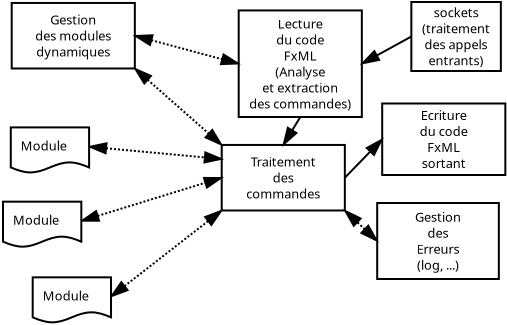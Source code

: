 <?xml version="1.0"?>
<diagram xmlns:dia="http://www.lysator.liu.se/~alla/dia/">
  <diagramdata>
    <attribute name="background">
      <color val="#ffffff"/>
    </attribute>
    <attribute name="paper">
      <composite type="paper">
        <attribute name="name">
          <string>#A4#</string>
        </attribute>
        <attribute name="tmargin">
          <real val="1.02"/>
        </attribute>
        <attribute name="bmargin">
          <real val="1.02"/>
        </attribute>
        <attribute name="lmargin">
          <real val="1.02"/>
        </attribute>
        <attribute name="rmargin">
          <real val="1.02"/>
        </attribute>
        <attribute name="is_portrait">
          <boolean val="false"/>
        </attribute>
        <attribute name="scaling">
          <real val="1"/>
        </attribute>
        <attribute name="fitto">
          <boolean val="false"/>
        </attribute>
      </composite>
    </attribute>
    <attribute name="grid">
      <composite type="grid">
        <attribute name="width_x">
          <real val="1"/>
        </attribute>
        <attribute name="width_y">
          <real val="1"/>
        </attribute>
        <attribute name="visible_x">
          <int val="1"/>
        </attribute>
        <attribute name="visible_y">
          <int val="1"/>
        </attribute>
      </composite>
    </attribute>
    <attribute name="guides">
      <composite type="guides">
        <attribute name="hguides"/>
        <attribute name="vguides"/>
      </composite>
    </attribute>
  </diagramdata>
  <layer name="Background" visible="true">
    <group>
      <object type="Standard - Box" version="0" id="O0">
        <attribute name="obj_pos">
          <point val="22.479,0.641"/>
        </attribute>
        <attribute name="obj_bb">
          <rectangle val="22.429,0.591;27.004,4.141"/>
        </attribute>
        <attribute name="elem_corner">
          <point val="22.479,0.641"/>
        </attribute>
        <attribute name="elem_width">
          <real val="4.475"/>
        </attribute>
        <attribute name="elem_height">
          <real val="3.45"/>
        </attribute>
        <attribute name="show_background">
          <boolean val="true"/>
        </attribute>
      </object>
      <object type="Standard - Text" version="0" id="O1">
        <attribute name="obj_pos">
          <point val="24.717,1.406"/>
        </attribute>
        <attribute name="obj_bb">
          <rectangle val="22.726,0.766;26.708,3.966"/>
        </attribute>
        <attribute name="text">
          <composite type="text">
            <attribute name="string">
              <string>#sockets
(traitement
des appels
entrants)#</string>
            </attribute>
            <attribute name="font">
              <font name="Helvetica"/>
            </attribute>
            <attribute name="height">
              <real val="0.8"/>
            </attribute>
            <attribute name="pos">
              <point val="24.717,1.406"/>
            </attribute>
            <attribute name="color">
              <color val="#000000"/>
            </attribute>
            <attribute name="alignment">
              <enum val="1"/>
            </attribute>
          </composite>
        </attribute>
      </object>
    </group>
    <group>
      <object type="Standard - Box" version="0" id="O2">
        <attribute name="obj_pos">
          <point val="13.847,1.063"/>
        </attribute>
        <attribute name="obj_bb">
          <rectangle val="13.797,1.013;20.054,6.441"/>
        </attribute>
        <attribute name="elem_corner">
          <point val="13.847,1.063"/>
        </attribute>
        <attribute name="elem_width">
          <real val="6.157"/>
        </attribute>
        <attribute name="elem_height">
          <real val="5.327"/>
        </attribute>
        <attribute name="show_background">
          <boolean val="true"/>
        </attribute>
      </object>
      <object type="Standard - Text" version="0" id="O3">
        <attribute name="obj_pos">
          <point val="16.926,1.967"/>
        </attribute>
        <attribute name="obj_bb">
          <rectangle val="13.82,1.327;20.032,6.127"/>
        </attribute>
        <attribute name="text">
          <composite type="text">
            <attribute name="string">
              <string>#Lecture
du code
FxML
(Analyse
et extraction
des commandes)#</string>
            </attribute>
            <attribute name="font">
              <font name="Helvetica"/>
            </attribute>
            <attribute name="height">
              <real val="0.8"/>
            </attribute>
            <attribute name="pos">
              <point val="16.926,1.967"/>
            </attribute>
            <attribute name="color">
              <color val="#000000"/>
            </attribute>
            <attribute name="alignment">
              <enum val="1"/>
            </attribute>
          </composite>
        </attribute>
      </object>
    </group>
    <object type="Standard - Line" version="0" id="O4">
      <attribute name="obj_pos">
        <point val="20.004,3.727"/>
      </attribute>
      <attribute name="obj_bb">
        <rectangle val="19.454,1.816;23.029,4.277"/>
      </attribute>
      <attribute name="conn_endpoints">
        <point val="20.004,3.727"/>
        <point val="22.479,2.366"/>
      </attribute>
      <attribute name="numcp">
        <int val="1"/>
      </attribute>
      <attribute name="start_arrow">
        <enum val="3"/>
      </attribute>
      <attribute name="start_arrow_length">
        <real val="0.8"/>
      </attribute>
      <attribute name="start_arrow_width">
        <real val="0.5"/>
      </attribute>
      <connections>
        <connection handle="0" to="O2" connection="4"/>
        <connection handle="1" to="O0" connection="3"/>
      </connections>
    </object>
    <group>
      <object type="Standard - Box" version="0" id="O5">
        <attribute name="obj_pos">
          <point val="2.497,0.688"/>
        </attribute>
        <attribute name="obj_bb">
          <rectangle val="2.447,0.638;8.704,4.016"/>
        </attribute>
        <attribute name="elem_corner">
          <point val="2.497,0.688"/>
        </attribute>
        <attribute name="elem_width">
          <real val="6.157"/>
        </attribute>
        <attribute name="elem_height">
          <real val="3.277"/>
        </attribute>
        <attribute name="show_background">
          <boolean val="true"/>
        </attribute>
      </object>
      <object type="Standard - Text" version="0" id="O6">
        <attribute name="obj_pos">
          <point val="5.576,1.767"/>
        </attribute>
        <attribute name="obj_bb">
          <rectangle val="3.258,1.127;7.894,3.527"/>
        </attribute>
        <attribute name="text">
          <composite type="text">
            <attribute name="string">
              <string>#Gestion
des modules
dynamiques#</string>
            </attribute>
            <attribute name="font">
              <font name="Helvetica"/>
            </attribute>
            <attribute name="height">
              <real val="0.8"/>
            </attribute>
            <attribute name="pos">
              <point val="5.576,1.767"/>
            </attribute>
            <attribute name="color">
              <color val="#000000"/>
            </attribute>
            <attribute name="alignment">
              <enum val="1"/>
            </attribute>
          </composite>
        </attribute>
      </object>
    </group>
    <object type="Standard - Line" version="0" id="O7">
      <attribute name="obj_pos">
        <point val="8.654,2.327"/>
      </attribute>
      <attribute name="obj_bb">
        <rectangle val="8.104,1.777;14.397,4.277"/>
      </attribute>
      <attribute name="conn_endpoints">
        <point val="8.654,2.327"/>
        <point val="13.847,3.727"/>
      </attribute>
      <attribute name="numcp">
        <int val="1"/>
      </attribute>
      <attribute name="line_style">
        <enum val="4"/>
      </attribute>
      <attribute name="start_arrow">
        <enum val="3"/>
      </attribute>
      <attribute name="start_arrow_length">
        <real val="0.8"/>
      </attribute>
      <attribute name="start_arrow_width">
        <real val="0.5"/>
      </attribute>
      <attribute name="end_arrow">
        <enum val="3"/>
      </attribute>
      <attribute name="end_arrow_length">
        <real val="0.8"/>
      </attribute>
      <attribute name="end_arrow_width">
        <real val="0.5"/>
      </attribute>
      <connections>
        <connection handle="0" to="O5" connection="4"/>
        <connection handle="1" to="O2" connection="3"/>
      </connections>
    </object>
    <group>
      <object type="Standard - Box" version="0" id="O8">
        <attribute name="obj_pos">
          <point val="12.997,7.788"/>
        </attribute>
        <attribute name="obj_bb">
          <rectangle val="12.947,7.738;19.204,11.116"/>
        </attribute>
        <attribute name="elem_corner">
          <point val="12.997,7.788"/>
        </attribute>
        <attribute name="elem_width">
          <real val="6.157"/>
        </attribute>
        <attribute name="elem_height">
          <real val="3.277"/>
        </attribute>
        <attribute name="show_background">
          <boolean val="true"/>
        </attribute>
      </object>
      <object type="Standard - Text" version="0" id="O9">
        <attribute name="obj_pos">
          <point val="16.076,8.867"/>
        </attribute>
        <attribute name="obj_bb">
          <rectangle val="13.843,8.227;18.309,10.627"/>
        </attribute>
        <attribute name="text">
          <composite type="text">
            <attribute name="string">
              <string>#Traitement
des
commandes#</string>
            </attribute>
            <attribute name="font">
              <font name="Helvetica"/>
            </attribute>
            <attribute name="height">
              <real val="0.8"/>
            </attribute>
            <attribute name="pos">
              <point val="16.076,8.867"/>
            </attribute>
            <attribute name="color">
              <color val="#000000"/>
            </attribute>
            <attribute name="alignment">
              <enum val="1"/>
            </attribute>
          </composite>
        </attribute>
      </object>
    </group>
    <object type="Standard - Line" version="0" id="O10">
      <attribute name="obj_pos">
        <point val="8.654,3.966"/>
      </attribute>
      <attribute name="obj_bb">
        <rectangle val="8.104,3.416;13.547,8.338"/>
      </attribute>
      <attribute name="conn_endpoints">
        <point val="8.654,3.966"/>
        <point val="12.997,7.788"/>
      </attribute>
      <attribute name="numcp">
        <int val="1"/>
      </attribute>
      <attribute name="line_style">
        <enum val="4"/>
      </attribute>
      <attribute name="start_arrow">
        <enum val="3"/>
      </attribute>
      <attribute name="start_arrow_length">
        <real val="0.8"/>
      </attribute>
      <attribute name="start_arrow_width">
        <real val="0.5"/>
      </attribute>
      <attribute name="end_arrow">
        <enum val="3"/>
      </attribute>
      <attribute name="end_arrow_length">
        <real val="0.8"/>
      </attribute>
      <attribute name="end_arrow_width">
        <real val="0.5"/>
      </attribute>
      <connections>
        <connection handle="0" to="O5" connection="7"/>
        <connection handle="1" to="O8" connection="0"/>
      </connections>
    </object>
    <object type="Standard - Line" version="0" id="O11">
      <attribute name="obj_pos">
        <point val="6.367,7.876"/>
      </attribute>
      <attribute name="obj_bb">
        <rectangle val="5.817,7.326;13.554,9.041"/>
      </attribute>
      <attribute name="conn_endpoints">
        <point val="6.367,7.876"/>
        <point val="13.004,8.491"/>
      </attribute>
      <attribute name="numcp">
        <int val="1"/>
      </attribute>
      <attribute name="line_style">
        <enum val="4"/>
      </attribute>
      <attribute name="start_arrow">
        <enum val="3"/>
      </attribute>
      <attribute name="start_arrow_length">
        <real val="0.8"/>
      </attribute>
      <attribute name="start_arrow_width">
        <real val="0.5"/>
      </attribute>
      <attribute name="end_arrow">
        <enum val="3"/>
      </attribute>
      <attribute name="end_arrow_length">
        <real val="0.8"/>
      </attribute>
      <attribute name="end_arrow_width">
        <real val="0.5"/>
      </attribute>
      <connections>
        <connection handle="0" to="O21" connection="10"/>
      </connections>
    </object>
    <object type="Standard - Line" version="0" id="O12">
      <attribute name="obj_pos">
        <point val="5.978,11.588"/>
      </attribute>
      <attribute name="obj_bb">
        <rectangle val="5.428,8.877;13.547,12.138"/>
      </attribute>
      <attribute name="conn_endpoints">
        <point val="5.978,11.588"/>
        <point val="12.997,9.427"/>
      </attribute>
      <attribute name="numcp">
        <int val="1"/>
      </attribute>
      <attribute name="line_style">
        <enum val="4"/>
      </attribute>
      <attribute name="start_arrow">
        <enum val="3"/>
      </attribute>
      <attribute name="start_arrow_length">
        <real val="0.8"/>
      </attribute>
      <attribute name="start_arrow_width">
        <real val="0.5"/>
      </attribute>
      <attribute name="end_arrow">
        <enum val="3"/>
      </attribute>
      <attribute name="end_arrow_length">
        <real val="0.8"/>
      </attribute>
      <attribute name="end_arrow_width">
        <real val="0.5"/>
      </attribute>
      <connections>
        <connection handle="0" to="O22" connection="10"/>
        <connection handle="1" to="O8" connection="3"/>
      </connections>
    </object>
    <object type="Standard - Line" version="0" id="O13">
      <attribute name="obj_pos">
        <point val="7.463,15.371"/>
      </attribute>
      <attribute name="obj_bb">
        <rectangle val="6.913,10.516;13.547,15.921"/>
      </attribute>
      <attribute name="conn_endpoints">
        <point val="7.463,15.371"/>
        <point val="12.997,11.066"/>
      </attribute>
      <attribute name="numcp">
        <int val="1"/>
      </attribute>
      <attribute name="line_style">
        <enum val="4"/>
      </attribute>
      <attribute name="start_arrow">
        <enum val="3"/>
      </attribute>
      <attribute name="start_arrow_length">
        <real val="0.8"/>
      </attribute>
      <attribute name="start_arrow_width">
        <real val="0.5"/>
      </attribute>
      <attribute name="end_arrow">
        <enum val="3"/>
      </attribute>
      <attribute name="end_arrow_length">
        <real val="0.8"/>
      </attribute>
      <attribute name="end_arrow_width">
        <real val="0.5"/>
      </attribute>
      <connections>
        <connection handle="0" to="O23" connection="10"/>
        <connection handle="1" to="O8" connection="5"/>
      </connections>
    </object>
    <group>
      <object type="Standard - Box" version="0" id="O14">
        <attribute name="obj_pos">
          <point val="20.772,10.691"/>
        </attribute>
        <attribute name="obj_bb">
          <rectangle val="20.722,10.641;26.904,14.541"/>
        </attribute>
        <attribute name="elem_corner">
          <point val="20.772,10.691"/>
        </attribute>
        <attribute name="elem_width">
          <real val="6.082"/>
        </attribute>
        <attribute name="elem_height">
          <real val="3.8"/>
        </attribute>
        <attribute name="show_background">
          <boolean val="true"/>
        </attribute>
      </object>
      <object type="Standard - Text" version="0" id="O15">
        <attribute name="obj_pos">
          <point val="23.813,11.631"/>
        </attribute>
        <attribute name="obj_bb">
          <rectangle val="22.368,10.991;25.259,14.191"/>
        </attribute>
        <attribute name="text">
          <composite type="text">
            <attribute name="string">
              <string>#Gestion
des
Erreurs
(log, ...)#</string>
            </attribute>
            <attribute name="font">
              <font name="Helvetica"/>
            </attribute>
            <attribute name="height">
              <real val="0.8"/>
            </attribute>
            <attribute name="pos">
              <point val="23.813,11.631"/>
            </attribute>
            <attribute name="color">
              <color val="#000000"/>
            </attribute>
            <attribute name="alignment">
              <enum val="1"/>
            </attribute>
          </composite>
        </attribute>
      </object>
    </group>
    <object type="Standard - Line" version="0" id="O16">
      <attribute name="obj_pos">
        <point val="16.076,7.788"/>
      </attribute>
      <attribute name="obj_bb">
        <rectangle val="15.526,5.841;17.476,8.338"/>
      </attribute>
      <attribute name="conn_endpoints">
        <point val="16.076,7.788"/>
        <point val="16.926,6.391"/>
      </attribute>
      <attribute name="numcp">
        <int val="1"/>
      </attribute>
      <attribute name="start_arrow">
        <enum val="3"/>
      </attribute>
      <attribute name="start_arrow_length">
        <real val="0.8"/>
      </attribute>
      <attribute name="start_arrow_width">
        <real val="0.5"/>
      </attribute>
      <connections>
        <connection handle="0" to="O8" connection="1"/>
        <connection handle="1" to="O2" connection="6"/>
      </connections>
    </object>
    <group>
      <object type="Standard - Box" version="0" id="O17">
        <attribute name="obj_pos">
          <point val="21.022,5.716"/>
        </attribute>
        <attribute name="obj_bb">
          <rectangle val="20.972,5.666;27.229,9.341"/>
        </attribute>
        <attribute name="elem_corner">
          <point val="21.022,5.716"/>
        </attribute>
        <attribute name="elem_width">
          <real val="6.157"/>
        </attribute>
        <attribute name="elem_height">
          <real val="3.575"/>
        </attribute>
        <attribute name="show_background">
          <boolean val="true"/>
        </attribute>
      </object>
      <object type="Standard - Text" version="0" id="O18">
        <attribute name="obj_pos">
          <point val="24.101,6.543"/>
        </attribute>
        <attribute name="obj_bb">
          <rectangle val="22.607,5.903;25.595,9.103"/>
        </attribute>
        <attribute name="text">
          <composite type="text">
            <attribute name="string">
              <string>#Ecriture
du code
FxML
sortant#</string>
            </attribute>
            <attribute name="font">
              <font name="Helvetica"/>
            </attribute>
            <attribute name="height">
              <real val="0.8"/>
            </attribute>
            <attribute name="pos">
              <point val="24.101,6.543"/>
            </attribute>
            <attribute name="color">
              <color val="#000000"/>
            </attribute>
            <attribute name="alignment">
              <enum val="1"/>
            </attribute>
          </composite>
        </attribute>
      </object>
    </group>
    <object type="Standard - Line" version="0" id="O19">
      <attribute name="obj_pos">
        <point val="20.772,12.591"/>
      </attribute>
      <attribute name="obj_bb">
        <rectangle val="18.604,10.516;21.322,13.141"/>
      </attribute>
      <attribute name="conn_endpoints">
        <point val="20.772,12.591"/>
        <point val="19.154,11.066"/>
      </attribute>
      <attribute name="numcp">
        <int val="1"/>
      </attribute>
      <attribute name="line_style">
        <enum val="4"/>
      </attribute>
      <attribute name="start_arrow">
        <enum val="3"/>
      </attribute>
      <attribute name="start_arrow_length">
        <real val="0.8"/>
      </attribute>
      <attribute name="start_arrow_width">
        <real val="0.5"/>
      </attribute>
      <attribute name="end_arrow">
        <enum val="3"/>
      </attribute>
      <attribute name="end_arrow_length">
        <real val="0.8"/>
      </attribute>
      <attribute name="end_arrow_width">
        <real val="0.5"/>
      </attribute>
      <connections>
        <connection handle="0" to="O14" connection="3"/>
        <connection handle="1" to="O8" connection="7"/>
      </connections>
    </object>
    <object type="Standard - Line" version="0" id="O20">
      <attribute name="obj_pos">
        <point val="21.022,7.503"/>
      </attribute>
      <attribute name="obj_bb">
        <rectangle val="18.604,6.953;21.572,9.977"/>
      </attribute>
      <attribute name="conn_endpoints">
        <point val="21.022,7.503"/>
        <point val="19.154,9.427"/>
      </attribute>
      <attribute name="numcp">
        <int val="1"/>
      </attribute>
      <attribute name="start_arrow">
        <enum val="3"/>
      </attribute>
      <attribute name="start_arrow_length">
        <real val="0.8"/>
      </attribute>
      <attribute name="start_arrow_width">
        <real val="0.5"/>
      </attribute>
      <connections>
        <connection handle="0" to="O17" connection="3"/>
        <connection handle="1" to="O8" connection="4"/>
      </connections>
    </object>
    <object type="Flowchart - Document" version="0" id="O21">
      <attribute name="obj_pos">
        <point val="2.451,6.912"/>
      </attribute>
      <attribute name="obj_bb">
        <rectangle val="2.401,6.862;6.417,9.212"/>
      </attribute>
      <attribute name="elem_corner">
        <point val="2.451,6.912"/>
      </attribute>
      <attribute name="elem_width">
        <real val="3.916"/>
      </attribute>
      <attribute name="elem_height">
        <real val="2.25"/>
      </attribute>
      <attribute name="border_width">
        <real val="0.1"/>
      </attribute>
      <attribute name="show_background">
        <boolean val="true"/>
      </attribute>
      <attribute name="flip_horizontal">
        <boolean val="false"/>
      </attribute>
      <attribute name="flip_vertical">
        <boolean val="false"/>
      </attribute>
      <attribute name="padding">
        <real val="0.354"/>
      </attribute>
      <attribute name="text">
        <composite type="text">
          <attribute name="string">
            <string># Module#</string>
          </attribute>
          <attribute name="font">
            <font name="Helvetica"/>
          </attribute>
          <attribute name="height">
            <real val="0.8"/>
          </attribute>
          <attribute name="pos">
            <point val="2.451,7.955"/>
          </attribute>
          <attribute name="color">
            <color val="#000000"/>
          </attribute>
          <attribute name="alignment">
            <enum val="0"/>
          </attribute>
        </composite>
      </attribute>
    </object>
    <object type="Flowchart - Document" version="0" id="O22">
      <attribute name="obj_pos">
        <point val="2.062,10.624"/>
      </attribute>
      <attribute name="obj_bb">
        <rectangle val="2.012,10.574;6.028,12.924"/>
      </attribute>
      <attribute name="elem_corner">
        <point val="2.062,10.624"/>
      </attribute>
      <attribute name="elem_width">
        <real val="3.916"/>
      </attribute>
      <attribute name="elem_height">
        <real val="2.25"/>
      </attribute>
      <attribute name="border_width">
        <real val="0.1"/>
      </attribute>
      <attribute name="show_background">
        <boolean val="true"/>
      </attribute>
      <attribute name="flip_horizontal">
        <boolean val="false"/>
      </attribute>
      <attribute name="flip_vertical">
        <boolean val="false"/>
      </attribute>
      <attribute name="padding">
        <real val="0.354"/>
      </attribute>
      <attribute name="text">
        <composite type="text">
          <attribute name="string">
            <string># Module#</string>
          </attribute>
          <attribute name="font">
            <font name="Helvetica"/>
          </attribute>
          <attribute name="height">
            <real val="0.8"/>
          </attribute>
          <attribute name="pos">
            <point val="2.062,11.668"/>
          </attribute>
          <attribute name="color">
            <color val="#000000"/>
          </attribute>
          <attribute name="alignment">
            <enum val="0"/>
          </attribute>
        </composite>
      </attribute>
    </object>
    <object type="Flowchart - Document" version="0" id="O23">
      <attribute name="obj_pos">
        <point val="3.547,14.407"/>
      </attribute>
      <attribute name="obj_bb">
        <rectangle val="3.497,14.357;7.513,16.707"/>
      </attribute>
      <attribute name="elem_corner">
        <point val="3.547,14.407"/>
      </attribute>
      <attribute name="elem_width">
        <real val="3.916"/>
      </attribute>
      <attribute name="elem_height">
        <real val="2.25"/>
      </attribute>
      <attribute name="border_width">
        <real val="0.1"/>
      </attribute>
      <attribute name="show_background">
        <boolean val="true"/>
      </attribute>
      <attribute name="flip_horizontal">
        <boolean val="false"/>
      </attribute>
      <attribute name="flip_vertical">
        <boolean val="false"/>
      </attribute>
      <attribute name="padding">
        <real val="0.354"/>
      </attribute>
      <attribute name="text">
        <composite type="text">
          <attribute name="string">
            <string># Module#</string>
          </attribute>
          <attribute name="font">
            <font name="Helvetica"/>
          </attribute>
          <attribute name="height">
            <real val="0.8"/>
          </attribute>
          <attribute name="pos">
            <point val="3.547,15.45"/>
          </attribute>
          <attribute name="color">
            <color val="#000000"/>
          </attribute>
          <attribute name="alignment">
            <enum val="0"/>
          </attribute>
        </composite>
      </attribute>
    </object>
  </layer>
</diagram>
